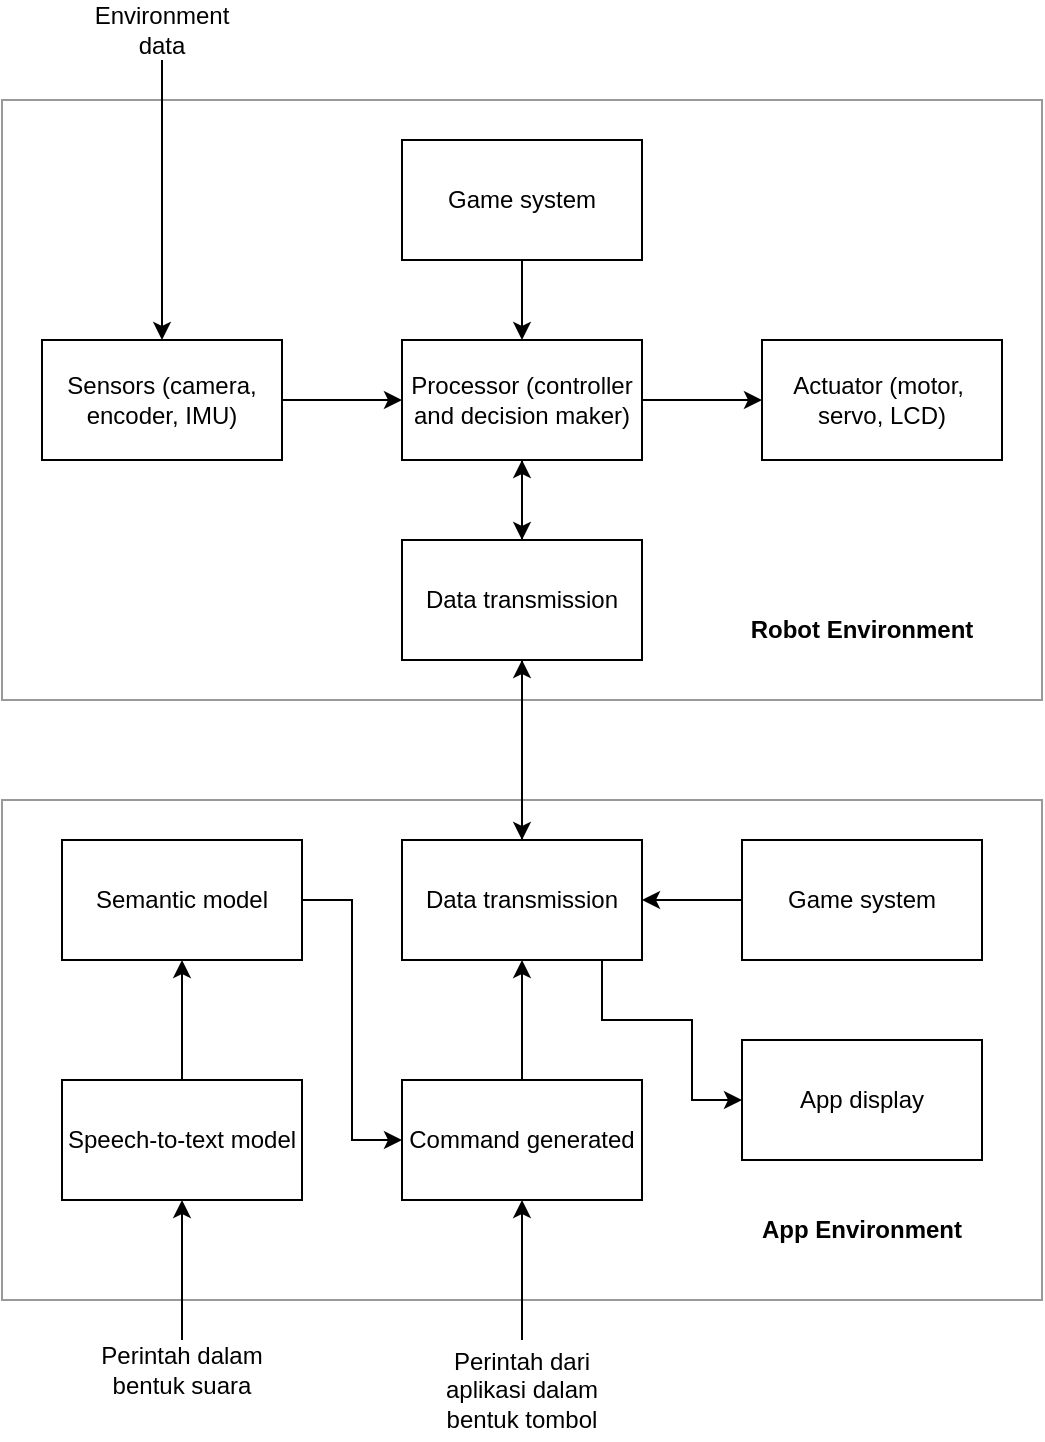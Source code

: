 <mxfile version="21.2.8" type="device">
  <diagram name="Page-1" id="MkGRaoW7IbqgEA3tNI5h">
    <mxGraphModel dx="1036" dy="606" grid="1" gridSize="10" guides="1" tooltips="1" connect="1" arrows="1" fold="1" page="1" pageScale="1" pageWidth="850" pageHeight="1100" math="0" shadow="0">
      <root>
        <mxCell id="0" />
        <mxCell id="1" parent="0" />
        <mxCell id="xRYFfLpKY2gj6vagTw0C-13" value="" style="rounded=0;whiteSpace=wrap;html=1;fillColor=none;strokeColor=#999999;" vertex="1" parent="1">
          <mxGeometry x="240" y="410" width="520" height="250" as="geometry" />
        </mxCell>
        <mxCell id="xRYFfLpKY2gj6vagTw0C-1" value="" style="rounded=0;whiteSpace=wrap;html=1;fillColor=none;strokeColor=#999999;" vertex="1" parent="1">
          <mxGeometry x="240" y="60" width="520" height="300" as="geometry" />
        </mxCell>
        <mxCell id="xRYFfLpKY2gj6vagTw0C-3" style="edgeStyle=orthogonalEdgeStyle;rounded=0;orthogonalLoop=1;jettySize=auto;html=1;" edge="1" parent="1" source="XtWOnyEXJ0nW3kK6qZNR-1" target="xRYFfLpKY2gj6vagTw0C-2">
          <mxGeometry relative="1" as="geometry" />
        </mxCell>
        <mxCell id="XtWOnyEXJ0nW3kK6qZNR-1" value="Speech-to-text model" style="rounded=0;whiteSpace=wrap;html=1;" parent="1" vertex="1">
          <mxGeometry x="270" y="550" width="120" height="60" as="geometry" />
        </mxCell>
        <mxCell id="xRYFfLpKY2gj6vagTw0C-18" style="edgeStyle=orthogonalEdgeStyle;rounded=0;orthogonalLoop=1;jettySize=auto;html=1;entryX=0.5;entryY=1;entryDx=0;entryDy=0;" edge="1" parent="1" source="XtWOnyEXJ0nW3kK6qZNR-4" target="XtWOnyEXJ0nW3kK6qZNR-1">
          <mxGeometry relative="1" as="geometry" />
        </mxCell>
        <mxCell id="XtWOnyEXJ0nW3kK6qZNR-4" value="Perintah dalam bentuk suara" style="text;html=1;strokeColor=none;fillColor=none;align=center;verticalAlign=middle;whiteSpace=wrap;rounded=0;" parent="1" vertex="1">
          <mxGeometry x="280" y="680" width="100" height="30" as="geometry" />
        </mxCell>
        <mxCell id="XtWOnyEXJ0nW3kK6qZNR-10" style="edgeStyle=orthogonalEdgeStyle;rounded=0;orthogonalLoop=1;jettySize=auto;html=1;entryX=0;entryY=0.5;entryDx=0;entryDy=0;" parent="1" source="XtWOnyEXJ0nW3kK6qZNR-5" target="XtWOnyEXJ0nW3kK6qZNR-9" edge="1">
          <mxGeometry relative="1" as="geometry" />
        </mxCell>
        <mxCell id="xRYFfLpKY2gj6vagTw0C-24" style="edgeStyle=orthogonalEdgeStyle;rounded=0;orthogonalLoop=1;jettySize=auto;html=1;" edge="1" parent="1" source="XtWOnyEXJ0nW3kK6qZNR-5">
          <mxGeometry relative="1" as="geometry">
            <mxPoint x="500" y="280" as="targetPoint" />
          </mxGeometry>
        </mxCell>
        <mxCell id="XtWOnyEXJ0nW3kK6qZNR-5" value="Processor (controller and decision maker)" style="rounded=0;whiteSpace=wrap;html=1;" parent="1" vertex="1">
          <mxGeometry x="440" y="180" width="120" height="60" as="geometry" />
        </mxCell>
        <mxCell id="XtWOnyEXJ0nW3kK6qZNR-8" style="edgeStyle=orthogonalEdgeStyle;rounded=0;orthogonalLoop=1;jettySize=auto;html=1;entryX=0;entryY=0.5;entryDx=0;entryDy=0;" parent="1" source="XtWOnyEXJ0nW3kK6qZNR-7" target="XtWOnyEXJ0nW3kK6qZNR-5" edge="1">
          <mxGeometry relative="1" as="geometry" />
        </mxCell>
        <mxCell id="XtWOnyEXJ0nW3kK6qZNR-7" value="Sensors (camera, encoder, IMU)" style="rounded=0;whiteSpace=wrap;html=1;" parent="1" vertex="1">
          <mxGeometry x="260" y="180" width="120" height="60" as="geometry" />
        </mxCell>
        <mxCell id="XtWOnyEXJ0nW3kK6qZNR-9" value="Actuator (motor,&amp;nbsp; servo, LCD)" style="rounded=0;whiteSpace=wrap;html=1;" parent="1" vertex="1">
          <mxGeometry x="620" y="180" width="120" height="60" as="geometry" />
        </mxCell>
        <mxCell id="xRYFfLpKY2gj6vagTw0C-5" style="edgeStyle=orthogonalEdgeStyle;rounded=0;orthogonalLoop=1;jettySize=auto;html=1;entryX=0;entryY=0.5;entryDx=0;entryDy=0;" edge="1" parent="1" source="xRYFfLpKY2gj6vagTw0C-2" target="xRYFfLpKY2gj6vagTw0C-4">
          <mxGeometry relative="1" as="geometry" />
        </mxCell>
        <mxCell id="xRYFfLpKY2gj6vagTw0C-2" value="Semantic model" style="rounded=0;whiteSpace=wrap;html=1;" vertex="1" parent="1">
          <mxGeometry x="270" y="430" width="120" height="60" as="geometry" />
        </mxCell>
        <mxCell id="xRYFfLpKY2gj6vagTw0C-7" style="edgeStyle=orthogonalEdgeStyle;rounded=0;orthogonalLoop=1;jettySize=auto;html=1;entryX=0.5;entryY=1;entryDx=0;entryDy=0;" edge="1" parent="1" source="xRYFfLpKY2gj6vagTw0C-4" target="xRYFfLpKY2gj6vagTw0C-6">
          <mxGeometry relative="1" as="geometry" />
        </mxCell>
        <mxCell id="xRYFfLpKY2gj6vagTw0C-4" value="Command generated" style="rounded=0;whiteSpace=wrap;html=1;" vertex="1" parent="1">
          <mxGeometry x="440" y="550" width="120" height="60" as="geometry" />
        </mxCell>
        <mxCell id="xRYFfLpKY2gj6vagTw0C-10" style="edgeStyle=orthogonalEdgeStyle;rounded=0;orthogonalLoop=1;jettySize=auto;html=1;entryX=0.5;entryY=1;entryDx=0;entryDy=0;" edge="1" parent="1" source="xRYFfLpKY2gj6vagTw0C-6" target="xRYFfLpKY2gj6vagTw0C-9">
          <mxGeometry relative="1" as="geometry" />
        </mxCell>
        <mxCell id="xRYFfLpKY2gj6vagTw0C-23" style="edgeStyle=orthogonalEdgeStyle;rounded=0;orthogonalLoop=1;jettySize=auto;html=1;entryX=0;entryY=0.5;entryDx=0;entryDy=0;" edge="1" parent="1" source="xRYFfLpKY2gj6vagTw0C-6" target="xRYFfLpKY2gj6vagTw0C-22">
          <mxGeometry relative="1" as="geometry">
            <Array as="points">
              <mxPoint x="540" y="520" />
              <mxPoint x="585" y="520" />
              <mxPoint x="585" y="560" />
            </Array>
          </mxGeometry>
        </mxCell>
        <mxCell id="xRYFfLpKY2gj6vagTw0C-6" value="Data transmission" style="rounded=0;whiteSpace=wrap;html=1;" vertex="1" parent="1">
          <mxGeometry x="440" y="430" width="120" height="60" as="geometry" />
        </mxCell>
        <mxCell id="xRYFfLpKY2gj6vagTw0C-8" value="&lt;b&gt;App Environment&lt;/b&gt;" style="text;html=1;strokeColor=none;fillColor=none;align=center;verticalAlign=middle;whiteSpace=wrap;rounded=0;rotation=0;" vertex="1" parent="1">
          <mxGeometry x="610" y="610" width="120" height="30" as="geometry" />
        </mxCell>
        <mxCell id="xRYFfLpKY2gj6vagTw0C-17" style="edgeStyle=orthogonalEdgeStyle;rounded=0;orthogonalLoop=1;jettySize=auto;html=1;" edge="1" parent="1" source="xRYFfLpKY2gj6vagTw0C-9" target="XtWOnyEXJ0nW3kK6qZNR-5">
          <mxGeometry relative="1" as="geometry" />
        </mxCell>
        <mxCell id="xRYFfLpKY2gj6vagTw0C-21" style="edgeStyle=orthogonalEdgeStyle;rounded=0;orthogonalLoop=1;jettySize=auto;html=1;" edge="1" parent="1" source="xRYFfLpKY2gj6vagTw0C-9" target="xRYFfLpKY2gj6vagTw0C-6">
          <mxGeometry relative="1" as="geometry" />
        </mxCell>
        <mxCell id="xRYFfLpKY2gj6vagTw0C-9" value="Data transmission" style="rounded=0;whiteSpace=wrap;html=1;" vertex="1" parent="1">
          <mxGeometry x="440" y="280" width="120" height="60" as="geometry" />
        </mxCell>
        <mxCell id="xRYFfLpKY2gj6vagTw0C-14" style="edgeStyle=orthogonalEdgeStyle;rounded=0;orthogonalLoop=1;jettySize=auto;html=1;" edge="1" parent="1" source="xRYFfLpKY2gj6vagTw0C-11" target="XtWOnyEXJ0nW3kK6qZNR-7">
          <mxGeometry relative="1" as="geometry" />
        </mxCell>
        <mxCell id="xRYFfLpKY2gj6vagTw0C-11" value="Environment data" style="text;html=1;strokeColor=none;fillColor=none;align=center;verticalAlign=middle;whiteSpace=wrap;rounded=0;" vertex="1" parent="1">
          <mxGeometry x="290" y="10" width="60" height="30" as="geometry" />
        </mxCell>
        <mxCell id="xRYFfLpKY2gj6vagTw0C-15" style="edgeStyle=orthogonalEdgeStyle;rounded=0;orthogonalLoop=1;jettySize=auto;html=1;entryX=1;entryY=0.5;entryDx=0;entryDy=0;" edge="1" parent="1" source="xRYFfLpKY2gj6vagTw0C-12" target="xRYFfLpKY2gj6vagTw0C-6">
          <mxGeometry relative="1" as="geometry" />
        </mxCell>
        <mxCell id="xRYFfLpKY2gj6vagTw0C-12" value="Game system" style="rounded=0;whiteSpace=wrap;html=1;" vertex="1" parent="1">
          <mxGeometry x="610" y="430" width="120" height="60" as="geometry" />
        </mxCell>
        <mxCell id="xRYFfLpKY2gj6vagTw0C-16" value="&lt;b&gt;Robot Environment&lt;/b&gt;" style="text;html=1;strokeColor=none;fillColor=none;align=center;verticalAlign=middle;whiteSpace=wrap;rounded=0;rotation=0;" vertex="1" parent="1">
          <mxGeometry x="610" y="310" width="120" height="30" as="geometry" />
        </mxCell>
        <mxCell id="xRYFfLpKY2gj6vagTw0C-20" style="edgeStyle=orthogonalEdgeStyle;rounded=0;orthogonalLoop=1;jettySize=auto;html=1;entryX=0.5;entryY=1;entryDx=0;entryDy=0;" edge="1" parent="1" source="xRYFfLpKY2gj6vagTw0C-19" target="xRYFfLpKY2gj6vagTw0C-4">
          <mxGeometry relative="1" as="geometry" />
        </mxCell>
        <mxCell id="xRYFfLpKY2gj6vagTw0C-19" value="Perintah dari aplikasi dalam bentuk tombol" style="text;html=1;strokeColor=none;fillColor=none;align=center;verticalAlign=middle;whiteSpace=wrap;rounded=0;" vertex="1" parent="1">
          <mxGeometry x="450" y="680" width="100" height="50" as="geometry" />
        </mxCell>
        <mxCell id="xRYFfLpKY2gj6vagTw0C-22" value="App display" style="rounded=0;whiteSpace=wrap;html=1;" vertex="1" parent="1">
          <mxGeometry x="610" y="530" width="120" height="60" as="geometry" />
        </mxCell>
        <mxCell id="xRYFfLpKY2gj6vagTw0C-26" style="edgeStyle=orthogonalEdgeStyle;rounded=0;orthogonalLoop=1;jettySize=auto;html=1;entryX=0.5;entryY=0;entryDx=0;entryDy=0;" edge="1" parent="1" source="xRYFfLpKY2gj6vagTw0C-25" target="XtWOnyEXJ0nW3kK6qZNR-5">
          <mxGeometry relative="1" as="geometry" />
        </mxCell>
        <mxCell id="xRYFfLpKY2gj6vagTw0C-25" value="Game system" style="rounded=0;whiteSpace=wrap;html=1;" vertex="1" parent="1">
          <mxGeometry x="440" y="80" width="120" height="60" as="geometry" />
        </mxCell>
      </root>
    </mxGraphModel>
  </diagram>
</mxfile>
